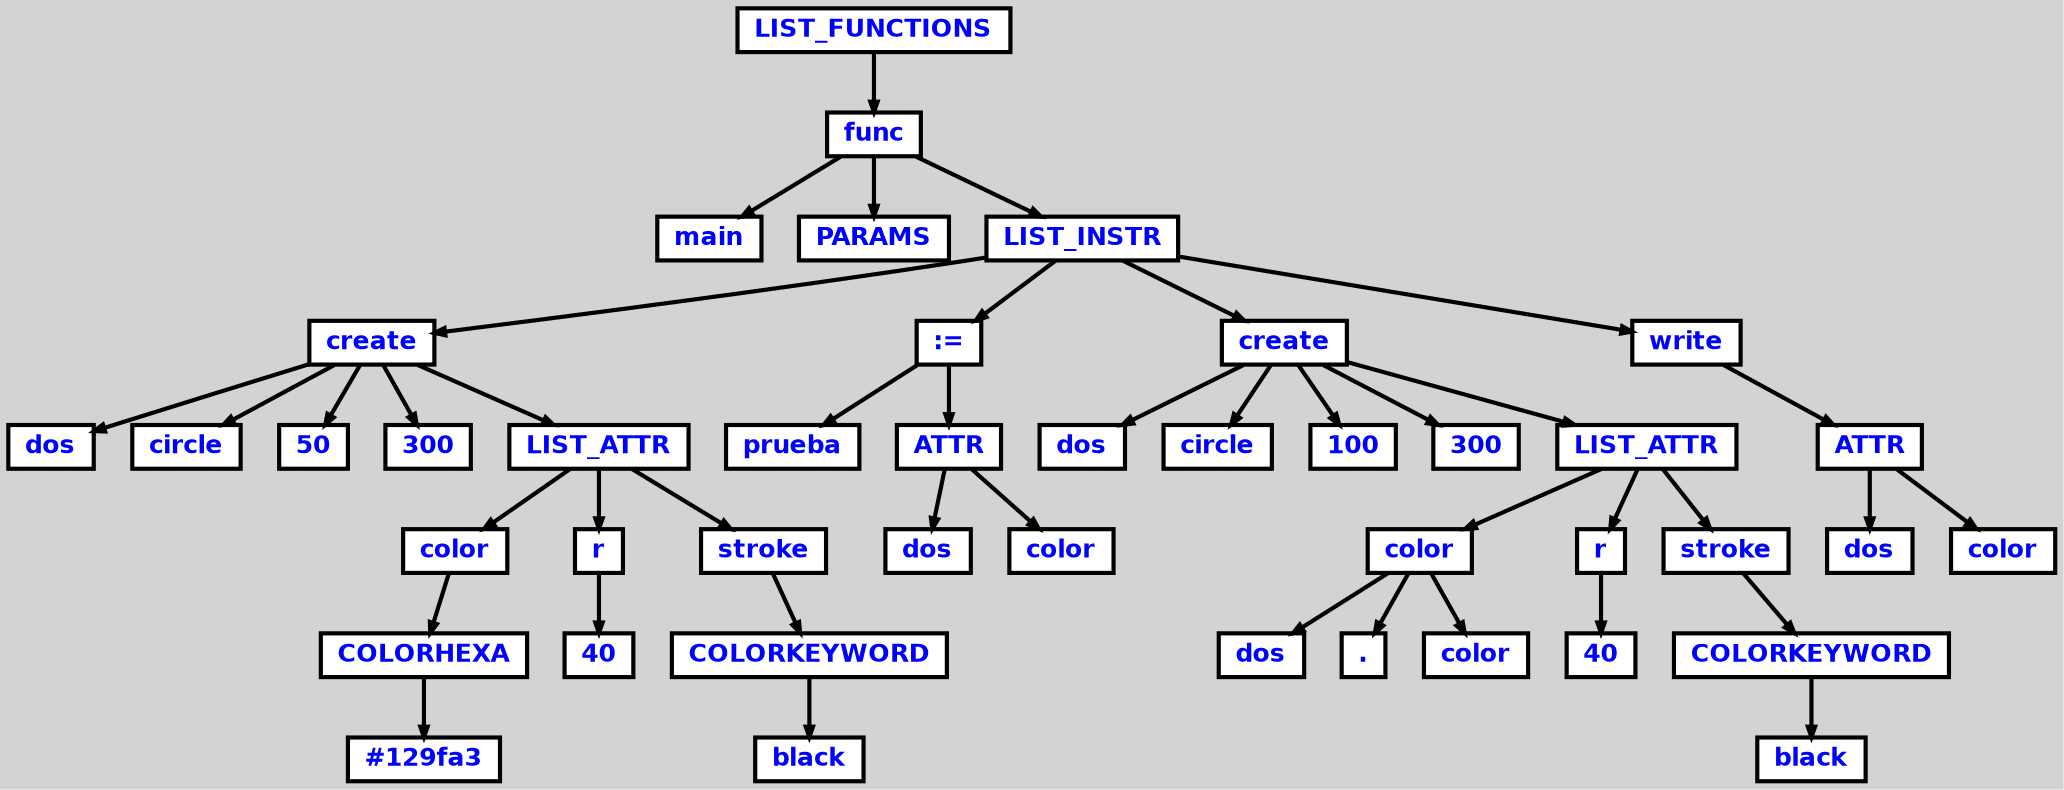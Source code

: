 digraph {

	ordering=out;
	ranksep=.4;
	bgcolor="lightgrey"; node [shape=box, fixedsize=false, fontsize=12, fontname="Helvetica-bold", fontcolor="blue"
		width=.25, height=.25, color="black", fillcolor="white", style="filled, solid, bold"];
	edge [arrowsize=.5, color="black", style="bold"]

  n0 [label="LIST_FUNCTIONS"];
  n1 [label="func"];
  n1 [label="func"];
  n2 [label="main"];
  n3 [label="PARAMS"];
  n4 [label="LIST_INSTR"];
  n4 [label="LIST_INSTR"];
  n5 [label="create"];
  n5 [label="create"];
  n6 [label="dos"];
  n7 [label="circle"];
  n8 [label="50"];
  n9 [label="300"];
  n10 [label="LIST_ATTR"];
  n10 [label="LIST_ATTR"];
  n11 [label="color"];
  n11 [label="color"];
  n12 [label="COLORHEXA"];
  n12 [label="COLORHEXA"];
  n13 [label="#129fa3"];
  n14 [label="r"];
  n14 [label="r"];
  n15 [label="40"];
  n16 [label="stroke"];
  n16 [label="stroke"];
  n17 [label="COLORKEYWORD"];
  n17 [label="COLORKEYWORD"];
  n18 [label="black"];
  n19 [label=":="];
  n19 [label=":="];
  n20 [label="prueba"];
  n21 [label="ATTR"];
  n21 [label="ATTR"];
  n22 [label="dos"];
  n23 [label="color"];
  n24 [label="create"];
  n24 [label="create"];
  n25 [label="dos"];
  n26 [label="circle"];
  n27 [label="100"];
  n28 [label="300"];
  n29 [label="LIST_ATTR"];
  n29 [label="LIST_ATTR"];
  n30 [label="color"];
  n30 [label="color"];
  n31 [label="dos"];
  n32 [label="."];
  n33 [label="color"];
  n34 [label="r"];
  n34 [label="r"];
  n35 [label="40"];
  n36 [label="stroke"];
  n36 [label="stroke"];
  n37 [label="COLORKEYWORD"];
  n37 [label="COLORKEYWORD"];
  n38 [label="black"];
  n39 [label="write"];
  n39 [label="write"];
  n40 [label="ATTR"];
  n40 [label="ATTR"];
  n41 [label="dos"];
  n42 [label="color"];

  n0 -> n1 // "LIST_FUNCTIONS" -> "func"
  n1 -> n2 // "func" -> "main"
  n1 -> n3 // "func" -> "PARAMS"
  n1 -> n4 // "func" -> "LIST_INSTR"
  n4 -> n5 // "LIST_INSTR" -> "create"
  n5 -> n6 // "create" -> "dos"
  n5 -> n7 // "create" -> "circle"
  n5 -> n8 // "create" -> "50"
  n5 -> n9 // "create" -> "300"
  n5 -> n10 // "create" -> "LIST_ATTR"
  n10 -> n11 // "LIST_ATTR" -> "color"
  n11 -> n12 // "color" -> "COLORHEXA"
  n12 -> n13 // "COLORHEXA" -> "#129fa3"
  n10 -> n14 // "LIST_ATTR" -> "r"
  n14 -> n15 // "r" -> "40"
  n10 -> n16 // "LIST_ATTR" -> "stroke"
  n16 -> n17 // "stroke" -> "COLORKEYWORD"
  n17 -> n18 // "COLORKEYWORD" -> "black"
  n4 -> n19 // "LIST_INSTR" -> ":="
  n19 -> n20 // ":=" -> "prueba"
  n19 -> n21 // ":=" -> "ATTR"
  n21 -> n22 // "ATTR" -> "dos"
  n21 -> n23 // "ATTR" -> "color"
  n4 -> n24 // "LIST_INSTR" -> "create"
  n24 -> n25 // "create" -> "dos"
  n24 -> n26 // "create" -> "circle"
  n24 -> n27 // "create" -> "100"
  n24 -> n28 // "create" -> "300"
  n24 -> n29 // "create" -> "LIST_ATTR"
  n29 -> n30 // "LIST_ATTR" -> "color"
  n30 -> n31 // "color" -> "dos"
  n30 -> n32 // "color" -> "."
  n30 -> n33 // "color" -> "color"
  n29 -> n34 // "LIST_ATTR" -> "r"
  n34 -> n35 // "r" -> "40"
  n29 -> n36 // "LIST_ATTR" -> "stroke"
  n36 -> n37 // "stroke" -> "COLORKEYWORD"
  n37 -> n38 // "COLORKEYWORD" -> "black"
  n4 -> n39 // "LIST_INSTR" -> "write"
  n39 -> n40 // "write" -> "ATTR"
  n40 -> n41 // "ATTR" -> "dos"
  n40 -> n42 // "ATTR" -> "color"

}
